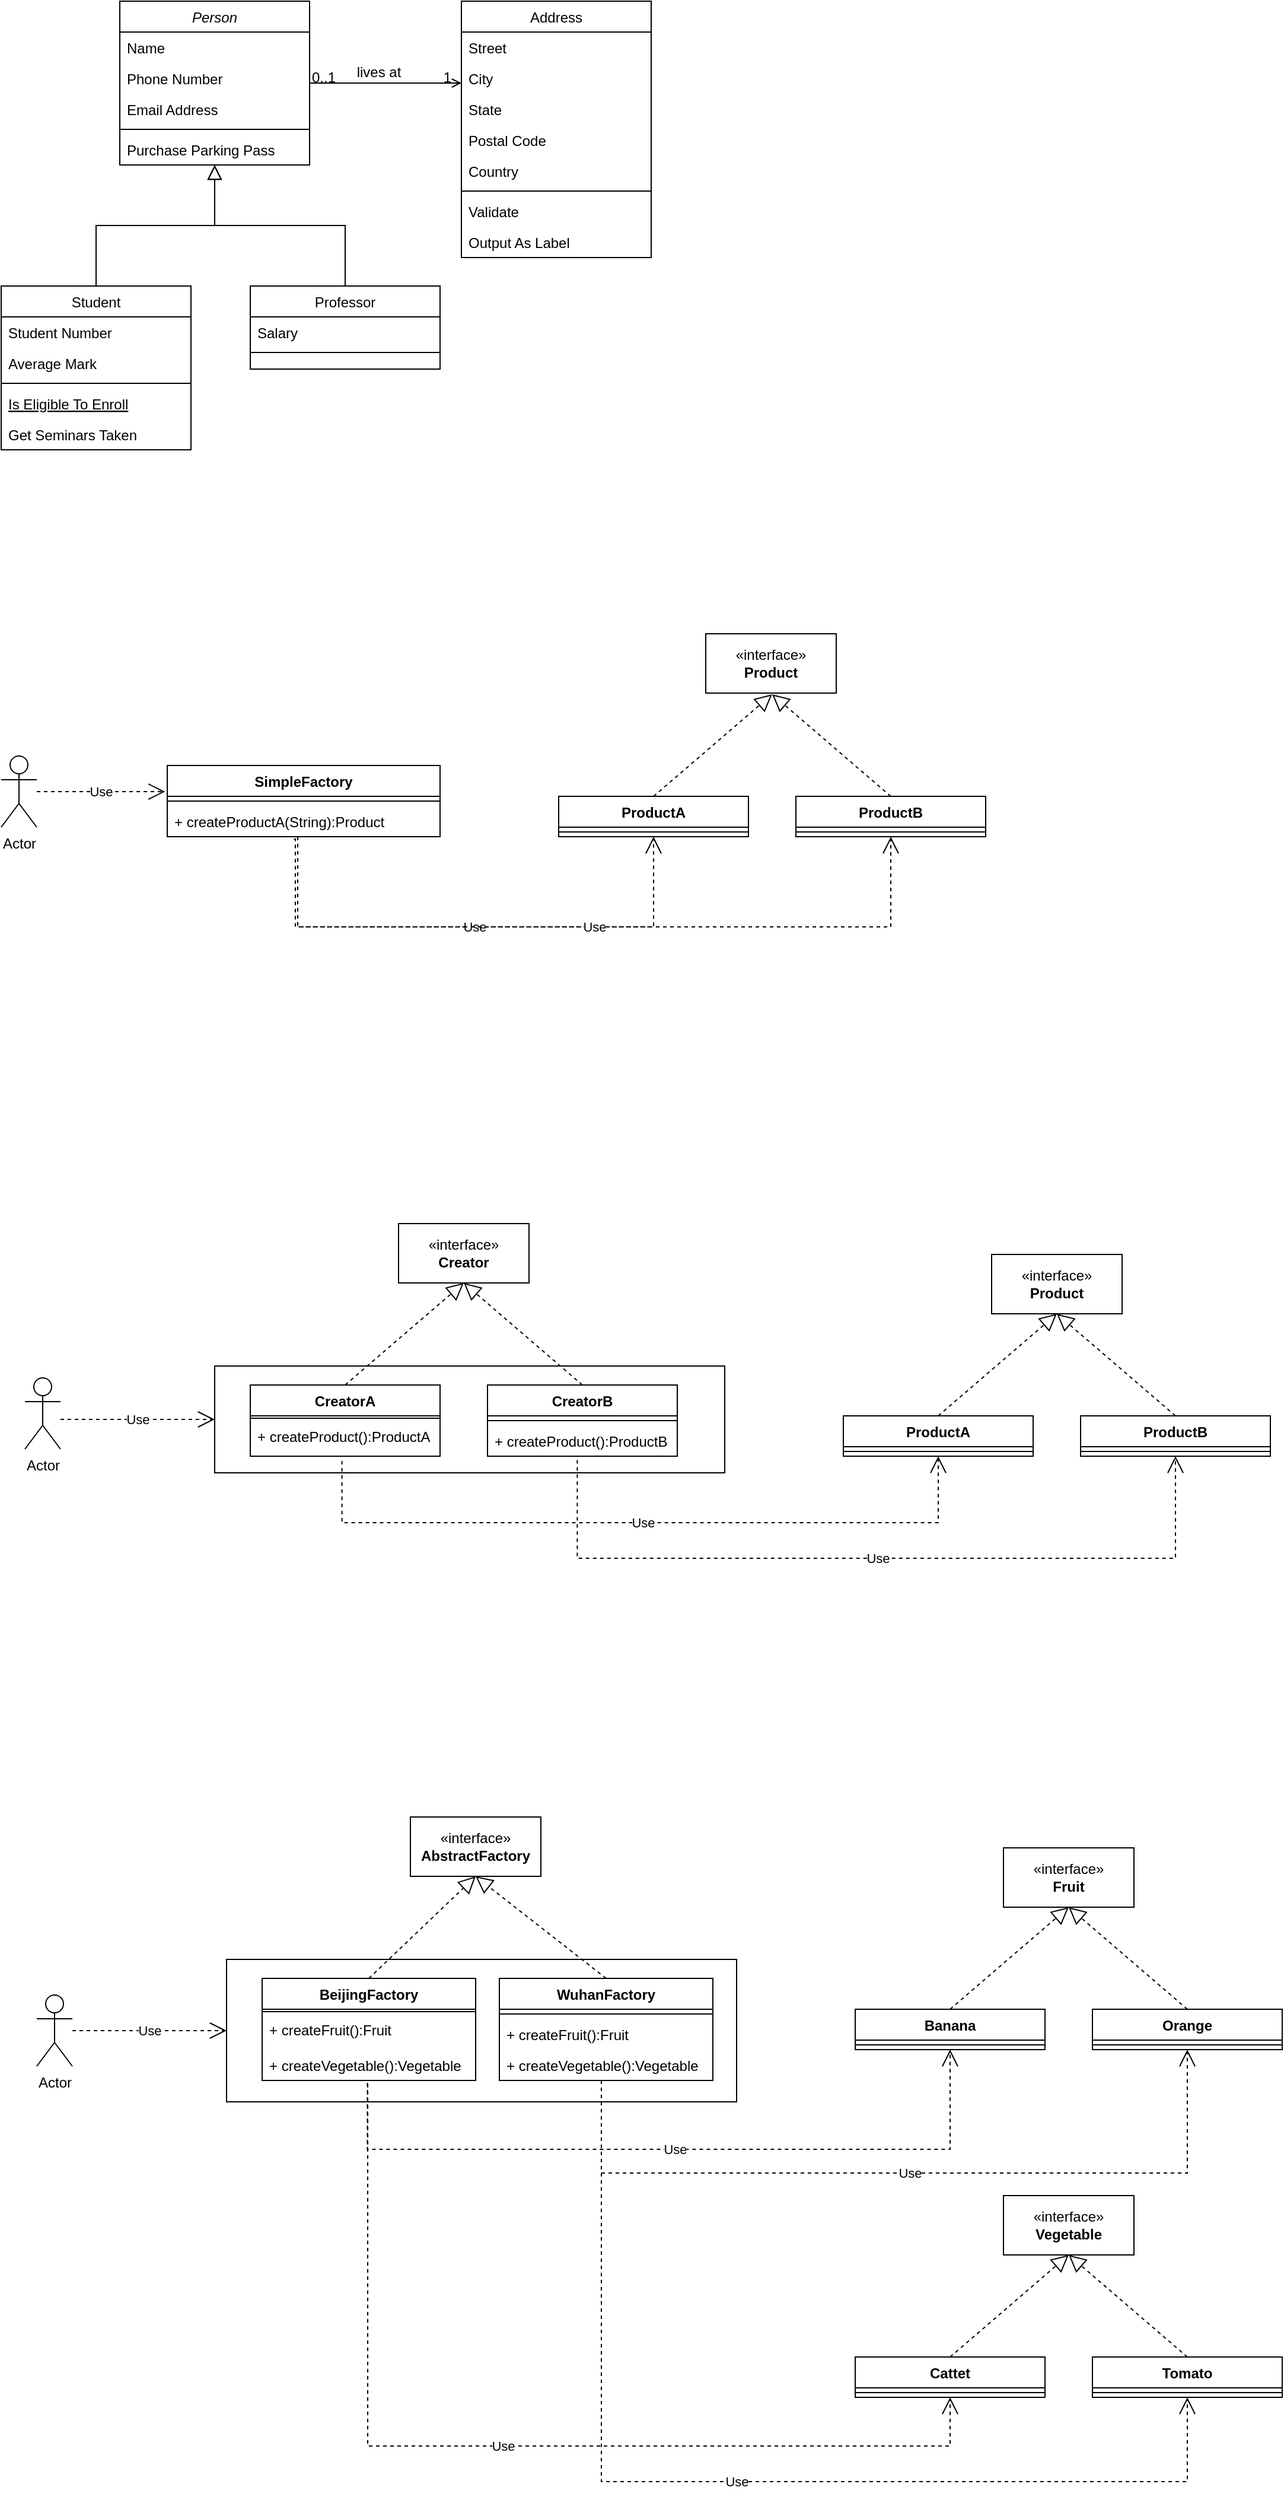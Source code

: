 <mxfile version="21.7.3" type="github">
  <diagram id="C5RBs43oDa-KdzZeNtuy" name="Page-1">
    <mxGraphModel dx="1302" dy="718" grid="1" gridSize="10" guides="1" tooltips="1" connect="1" arrows="1" fold="1" page="1" pageScale="1" pageWidth="827" pageHeight="1169" math="0" shadow="0">
      <root>
        <mxCell id="WIyWlLk6GJQsqaUBKTNV-0" />
        <mxCell id="WIyWlLk6GJQsqaUBKTNV-1" parent="WIyWlLk6GJQsqaUBKTNV-0" />
        <mxCell id="8jrz5W397zMvniTONTsz-59" value="" style="rounded=0;whiteSpace=wrap;html=1;" vertex="1" parent="WIyWlLk6GJQsqaUBKTNV-1">
          <mxGeometry x="300" y="1270" width="430" height="90" as="geometry" />
        </mxCell>
        <mxCell id="zkfFHV4jXpPFQw0GAbJ--0" value="Person" style="swimlane;fontStyle=2;align=center;verticalAlign=top;childLayout=stackLayout;horizontal=1;startSize=26;horizontalStack=0;resizeParent=1;resizeLast=0;collapsible=1;marginBottom=0;rounded=0;shadow=0;strokeWidth=1;" parent="WIyWlLk6GJQsqaUBKTNV-1" vertex="1">
          <mxGeometry x="220" y="120" width="160" height="138" as="geometry">
            <mxRectangle x="230" y="140" width="160" height="26" as="alternateBounds" />
          </mxGeometry>
        </mxCell>
        <mxCell id="zkfFHV4jXpPFQw0GAbJ--1" value="Name" style="text;align=left;verticalAlign=top;spacingLeft=4;spacingRight=4;overflow=hidden;rotatable=0;points=[[0,0.5],[1,0.5]];portConstraint=eastwest;" parent="zkfFHV4jXpPFQw0GAbJ--0" vertex="1">
          <mxGeometry y="26" width="160" height="26" as="geometry" />
        </mxCell>
        <mxCell id="zkfFHV4jXpPFQw0GAbJ--2" value="Phone Number" style="text;align=left;verticalAlign=top;spacingLeft=4;spacingRight=4;overflow=hidden;rotatable=0;points=[[0,0.5],[1,0.5]];portConstraint=eastwest;rounded=0;shadow=0;html=0;" parent="zkfFHV4jXpPFQw0GAbJ--0" vertex="1">
          <mxGeometry y="52" width="160" height="26" as="geometry" />
        </mxCell>
        <mxCell id="zkfFHV4jXpPFQw0GAbJ--3" value="Email Address" style="text;align=left;verticalAlign=top;spacingLeft=4;spacingRight=4;overflow=hidden;rotatable=0;points=[[0,0.5],[1,0.5]];portConstraint=eastwest;rounded=0;shadow=0;html=0;" parent="zkfFHV4jXpPFQw0GAbJ--0" vertex="1">
          <mxGeometry y="78" width="160" height="26" as="geometry" />
        </mxCell>
        <mxCell id="zkfFHV4jXpPFQw0GAbJ--4" value="" style="line;html=1;strokeWidth=1;align=left;verticalAlign=middle;spacingTop=-1;spacingLeft=3;spacingRight=3;rotatable=0;labelPosition=right;points=[];portConstraint=eastwest;" parent="zkfFHV4jXpPFQw0GAbJ--0" vertex="1">
          <mxGeometry y="104" width="160" height="8" as="geometry" />
        </mxCell>
        <mxCell id="zkfFHV4jXpPFQw0GAbJ--5" value="Purchase Parking Pass" style="text;align=left;verticalAlign=top;spacingLeft=4;spacingRight=4;overflow=hidden;rotatable=0;points=[[0,0.5],[1,0.5]];portConstraint=eastwest;" parent="zkfFHV4jXpPFQw0GAbJ--0" vertex="1">
          <mxGeometry y="112" width="160" height="26" as="geometry" />
        </mxCell>
        <mxCell id="zkfFHV4jXpPFQw0GAbJ--6" value="Student" style="swimlane;fontStyle=0;align=center;verticalAlign=top;childLayout=stackLayout;horizontal=1;startSize=26;horizontalStack=0;resizeParent=1;resizeLast=0;collapsible=1;marginBottom=0;rounded=0;shadow=0;strokeWidth=1;" parent="WIyWlLk6GJQsqaUBKTNV-1" vertex="1">
          <mxGeometry x="120" y="360" width="160" height="138" as="geometry">
            <mxRectangle x="130" y="380" width="160" height="26" as="alternateBounds" />
          </mxGeometry>
        </mxCell>
        <mxCell id="zkfFHV4jXpPFQw0GAbJ--7" value="Student Number" style="text;align=left;verticalAlign=top;spacingLeft=4;spacingRight=4;overflow=hidden;rotatable=0;points=[[0,0.5],[1,0.5]];portConstraint=eastwest;" parent="zkfFHV4jXpPFQw0GAbJ--6" vertex="1">
          <mxGeometry y="26" width="160" height="26" as="geometry" />
        </mxCell>
        <mxCell id="zkfFHV4jXpPFQw0GAbJ--8" value="Average Mark" style="text;align=left;verticalAlign=top;spacingLeft=4;spacingRight=4;overflow=hidden;rotatable=0;points=[[0,0.5],[1,0.5]];portConstraint=eastwest;rounded=0;shadow=0;html=0;" parent="zkfFHV4jXpPFQw0GAbJ--6" vertex="1">
          <mxGeometry y="52" width="160" height="26" as="geometry" />
        </mxCell>
        <mxCell id="zkfFHV4jXpPFQw0GAbJ--9" value="" style="line;html=1;strokeWidth=1;align=left;verticalAlign=middle;spacingTop=-1;spacingLeft=3;spacingRight=3;rotatable=0;labelPosition=right;points=[];portConstraint=eastwest;" parent="zkfFHV4jXpPFQw0GAbJ--6" vertex="1">
          <mxGeometry y="78" width="160" height="8" as="geometry" />
        </mxCell>
        <mxCell id="zkfFHV4jXpPFQw0GAbJ--10" value="Is Eligible To Enroll" style="text;align=left;verticalAlign=top;spacingLeft=4;spacingRight=4;overflow=hidden;rotatable=0;points=[[0,0.5],[1,0.5]];portConstraint=eastwest;fontStyle=4" parent="zkfFHV4jXpPFQw0GAbJ--6" vertex="1">
          <mxGeometry y="86" width="160" height="26" as="geometry" />
        </mxCell>
        <mxCell id="zkfFHV4jXpPFQw0GAbJ--11" value="Get Seminars Taken" style="text;align=left;verticalAlign=top;spacingLeft=4;spacingRight=4;overflow=hidden;rotatable=0;points=[[0,0.5],[1,0.5]];portConstraint=eastwest;" parent="zkfFHV4jXpPFQw0GAbJ--6" vertex="1">
          <mxGeometry y="112" width="160" height="26" as="geometry" />
        </mxCell>
        <mxCell id="zkfFHV4jXpPFQw0GAbJ--12" value="" style="endArrow=block;endSize=10;endFill=0;shadow=0;strokeWidth=1;rounded=0;edgeStyle=elbowEdgeStyle;elbow=vertical;" parent="WIyWlLk6GJQsqaUBKTNV-1" source="zkfFHV4jXpPFQw0GAbJ--6" target="zkfFHV4jXpPFQw0GAbJ--0" edge="1">
          <mxGeometry width="160" relative="1" as="geometry">
            <mxPoint x="200" y="203" as="sourcePoint" />
            <mxPoint x="200" y="203" as="targetPoint" />
          </mxGeometry>
        </mxCell>
        <mxCell id="zkfFHV4jXpPFQw0GAbJ--13" value="Professor" style="swimlane;fontStyle=0;align=center;verticalAlign=top;childLayout=stackLayout;horizontal=1;startSize=26;horizontalStack=0;resizeParent=1;resizeLast=0;collapsible=1;marginBottom=0;rounded=0;shadow=0;strokeWidth=1;" parent="WIyWlLk6GJQsqaUBKTNV-1" vertex="1">
          <mxGeometry x="330" y="360" width="160" height="70" as="geometry">
            <mxRectangle x="340" y="380" width="170" height="26" as="alternateBounds" />
          </mxGeometry>
        </mxCell>
        <mxCell id="zkfFHV4jXpPFQw0GAbJ--14" value="Salary" style="text;align=left;verticalAlign=top;spacingLeft=4;spacingRight=4;overflow=hidden;rotatable=0;points=[[0,0.5],[1,0.5]];portConstraint=eastwest;" parent="zkfFHV4jXpPFQw0GAbJ--13" vertex="1">
          <mxGeometry y="26" width="160" height="26" as="geometry" />
        </mxCell>
        <mxCell id="zkfFHV4jXpPFQw0GAbJ--15" value="" style="line;html=1;strokeWidth=1;align=left;verticalAlign=middle;spacingTop=-1;spacingLeft=3;spacingRight=3;rotatable=0;labelPosition=right;points=[];portConstraint=eastwest;" parent="zkfFHV4jXpPFQw0GAbJ--13" vertex="1">
          <mxGeometry y="52" width="160" height="8" as="geometry" />
        </mxCell>
        <mxCell id="zkfFHV4jXpPFQw0GAbJ--16" value="" style="endArrow=block;endSize=10;endFill=0;shadow=0;strokeWidth=1;rounded=0;edgeStyle=elbowEdgeStyle;elbow=vertical;" parent="WIyWlLk6GJQsqaUBKTNV-1" source="zkfFHV4jXpPFQw0GAbJ--13" target="zkfFHV4jXpPFQw0GAbJ--0" edge="1">
          <mxGeometry width="160" relative="1" as="geometry">
            <mxPoint x="210" y="373" as="sourcePoint" />
            <mxPoint x="310" y="271" as="targetPoint" />
          </mxGeometry>
        </mxCell>
        <mxCell id="zkfFHV4jXpPFQw0GAbJ--17" value="Address" style="swimlane;fontStyle=0;align=center;verticalAlign=top;childLayout=stackLayout;horizontal=1;startSize=26;horizontalStack=0;resizeParent=1;resizeLast=0;collapsible=1;marginBottom=0;rounded=0;shadow=0;strokeWidth=1;" parent="WIyWlLk6GJQsqaUBKTNV-1" vertex="1">
          <mxGeometry x="508" y="120" width="160" height="216" as="geometry">
            <mxRectangle x="550" y="140" width="160" height="26" as="alternateBounds" />
          </mxGeometry>
        </mxCell>
        <mxCell id="zkfFHV4jXpPFQw0GAbJ--18" value="Street" style="text;align=left;verticalAlign=top;spacingLeft=4;spacingRight=4;overflow=hidden;rotatable=0;points=[[0,0.5],[1,0.5]];portConstraint=eastwest;" parent="zkfFHV4jXpPFQw0GAbJ--17" vertex="1">
          <mxGeometry y="26" width="160" height="26" as="geometry" />
        </mxCell>
        <mxCell id="zkfFHV4jXpPFQw0GAbJ--19" value="City" style="text;align=left;verticalAlign=top;spacingLeft=4;spacingRight=4;overflow=hidden;rotatable=0;points=[[0,0.5],[1,0.5]];portConstraint=eastwest;rounded=0;shadow=0;html=0;" parent="zkfFHV4jXpPFQw0GAbJ--17" vertex="1">
          <mxGeometry y="52" width="160" height="26" as="geometry" />
        </mxCell>
        <mxCell id="zkfFHV4jXpPFQw0GAbJ--20" value="State" style="text;align=left;verticalAlign=top;spacingLeft=4;spacingRight=4;overflow=hidden;rotatable=0;points=[[0,0.5],[1,0.5]];portConstraint=eastwest;rounded=0;shadow=0;html=0;" parent="zkfFHV4jXpPFQw0GAbJ--17" vertex="1">
          <mxGeometry y="78" width="160" height="26" as="geometry" />
        </mxCell>
        <mxCell id="zkfFHV4jXpPFQw0GAbJ--21" value="Postal Code" style="text;align=left;verticalAlign=top;spacingLeft=4;spacingRight=4;overflow=hidden;rotatable=0;points=[[0,0.5],[1,0.5]];portConstraint=eastwest;rounded=0;shadow=0;html=0;" parent="zkfFHV4jXpPFQw0GAbJ--17" vertex="1">
          <mxGeometry y="104" width="160" height="26" as="geometry" />
        </mxCell>
        <mxCell id="zkfFHV4jXpPFQw0GAbJ--22" value="Country" style="text;align=left;verticalAlign=top;spacingLeft=4;spacingRight=4;overflow=hidden;rotatable=0;points=[[0,0.5],[1,0.5]];portConstraint=eastwest;rounded=0;shadow=0;html=0;" parent="zkfFHV4jXpPFQw0GAbJ--17" vertex="1">
          <mxGeometry y="130" width="160" height="26" as="geometry" />
        </mxCell>
        <mxCell id="zkfFHV4jXpPFQw0GAbJ--23" value="" style="line;html=1;strokeWidth=1;align=left;verticalAlign=middle;spacingTop=-1;spacingLeft=3;spacingRight=3;rotatable=0;labelPosition=right;points=[];portConstraint=eastwest;" parent="zkfFHV4jXpPFQw0GAbJ--17" vertex="1">
          <mxGeometry y="156" width="160" height="8" as="geometry" />
        </mxCell>
        <mxCell id="zkfFHV4jXpPFQw0GAbJ--24" value="Validate" style="text;align=left;verticalAlign=top;spacingLeft=4;spacingRight=4;overflow=hidden;rotatable=0;points=[[0,0.5],[1,0.5]];portConstraint=eastwest;" parent="zkfFHV4jXpPFQw0GAbJ--17" vertex="1">
          <mxGeometry y="164" width="160" height="26" as="geometry" />
        </mxCell>
        <mxCell id="zkfFHV4jXpPFQw0GAbJ--25" value="Output As Label" style="text;align=left;verticalAlign=top;spacingLeft=4;spacingRight=4;overflow=hidden;rotatable=0;points=[[0,0.5],[1,0.5]];portConstraint=eastwest;" parent="zkfFHV4jXpPFQw0GAbJ--17" vertex="1">
          <mxGeometry y="190" width="160" height="26" as="geometry" />
        </mxCell>
        <mxCell id="zkfFHV4jXpPFQw0GAbJ--26" value="" style="endArrow=open;shadow=0;strokeWidth=1;rounded=0;endFill=1;edgeStyle=elbowEdgeStyle;elbow=vertical;" parent="WIyWlLk6GJQsqaUBKTNV-1" source="zkfFHV4jXpPFQw0GAbJ--0" target="zkfFHV4jXpPFQw0GAbJ--17" edge="1">
          <mxGeometry x="0.5" y="41" relative="1" as="geometry">
            <mxPoint x="380" y="192" as="sourcePoint" />
            <mxPoint x="540" y="192" as="targetPoint" />
            <mxPoint x="-40" y="32" as="offset" />
          </mxGeometry>
        </mxCell>
        <mxCell id="zkfFHV4jXpPFQw0GAbJ--27" value="0..1" style="resizable=0;align=left;verticalAlign=bottom;labelBackgroundColor=none;fontSize=12;" parent="zkfFHV4jXpPFQw0GAbJ--26" connectable="0" vertex="1">
          <mxGeometry x="-1" relative="1" as="geometry">
            <mxPoint y="4" as="offset" />
          </mxGeometry>
        </mxCell>
        <mxCell id="zkfFHV4jXpPFQw0GAbJ--28" value="1" style="resizable=0;align=right;verticalAlign=bottom;labelBackgroundColor=none;fontSize=12;" parent="zkfFHV4jXpPFQw0GAbJ--26" connectable="0" vertex="1">
          <mxGeometry x="1" relative="1" as="geometry">
            <mxPoint x="-7" y="4" as="offset" />
          </mxGeometry>
        </mxCell>
        <mxCell id="zkfFHV4jXpPFQw0GAbJ--29" value="lives at" style="text;html=1;resizable=0;points=[];;align=center;verticalAlign=middle;labelBackgroundColor=none;rounded=0;shadow=0;strokeWidth=1;fontSize=12;" parent="zkfFHV4jXpPFQw0GAbJ--26" vertex="1" connectable="0">
          <mxGeometry x="0.5" y="49" relative="1" as="geometry">
            <mxPoint x="-38" y="40" as="offset" />
          </mxGeometry>
        </mxCell>
        <mxCell id="8jrz5W397zMvniTONTsz-5" value="SimpleFactory" style="swimlane;fontStyle=1;align=center;verticalAlign=top;childLayout=stackLayout;horizontal=1;startSize=26;horizontalStack=0;resizeParent=1;resizeParentMax=0;resizeLast=0;collapsible=1;marginBottom=0;whiteSpace=wrap;html=1;" vertex="1" parent="WIyWlLk6GJQsqaUBKTNV-1">
          <mxGeometry x="260" y="764" width="230" height="60" as="geometry" />
        </mxCell>
        <mxCell id="8jrz5W397zMvniTONTsz-7" value="" style="line;strokeWidth=1;fillColor=none;align=left;verticalAlign=middle;spacingTop=-1;spacingLeft=3;spacingRight=3;rotatable=0;labelPosition=right;points=[];portConstraint=eastwest;strokeColor=inherit;" vertex="1" parent="8jrz5W397zMvniTONTsz-5">
          <mxGeometry y="26" width="230" height="8" as="geometry" />
        </mxCell>
        <mxCell id="8jrz5W397zMvniTONTsz-8" value="+&amp;nbsp;createProductA(String):Product" style="text;strokeColor=none;fillColor=none;align=left;verticalAlign=top;spacingLeft=4;spacingRight=4;overflow=hidden;rotatable=0;points=[[0,0.5],[1,0.5]];portConstraint=eastwest;whiteSpace=wrap;html=1;" vertex="1" parent="8jrz5W397zMvniTONTsz-5">
          <mxGeometry y="34" width="230" height="26" as="geometry" />
        </mxCell>
        <mxCell id="8jrz5W397zMvniTONTsz-13" value="ProductA" style="swimlane;fontStyle=1;align=center;verticalAlign=top;childLayout=stackLayout;horizontal=1;startSize=26;horizontalStack=0;resizeParent=1;resizeParentMax=0;resizeLast=0;collapsible=1;marginBottom=0;whiteSpace=wrap;html=1;" vertex="1" parent="WIyWlLk6GJQsqaUBKTNV-1">
          <mxGeometry x="590" y="790" width="160" height="34" as="geometry" />
        </mxCell>
        <mxCell id="8jrz5W397zMvniTONTsz-14" value="" style="line;strokeWidth=1;fillColor=none;align=left;verticalAlign=middle;spacingTop=-1;spacingLeft=3;spacingRight=3;rotatable=0;labelPosition=right;points=[];portConstraint=eastwest;strokeColor=inherit;" vertex="1" parent="8jrz5W397zMvniTONTsz-13">
          <mxGeometry y="26" width="160" height="8" as="geometry" />
        </mxCell>
        <mxCell id="8jrz5W397zMvniTONTsz-15" value="ProductB" style="swimlane;fontStyle=1;align=center;verticalAlign=top;childLayout=stackLayout;horizontal=1;startSize=26;horizontalStack=0;resizeParent=1;resizeParentMax=0;resizeLast=0;collapsible=1;marginBottom=0;whiteSpace=wrap;html=1;" vertex="1" parent="WIyWlLk6GJQsqaUBKTNV-1">
          <mxGeometry x="790" y="790" width="160" height="34" as="geometry" />
        </mxCell>
        <mxCell id="8jrz5W397zMvniTONTsz-16" value="" style="line;strokeWidth=1;fillColor=none;align=left;verticalAlign=middle;spacingTop=-1;spacingLeft=3;spacingRight=3;rotatable=0;labelPosition=right;points=[];portConstraint=eastwest;strokeColor=inherit;" vertex="1" parent="8jrz5W397zMvniTONTsz-15">
          <mxGeometry y="26" width="160" height="8" as="geometry" />
        </mxCell>
        <mxCell id="8jrz5W397zMvniTONTsz-19" value="" style="endArrow=block;dashed=1;endFill=0;endSize=12;html=1;rounded=0;exitX=0.5;exitY=0;exitDx=0;exitDy=0;entryX=0.5;entryY=1;entryDx=0;entryDy=0;" edge="1" parent="WIyWlLk6GJQsqaUBKTNV-1" source="8jrz5W397zMvniTONTsz-13">
          <mxGeometry width="160" relative="1" as="geometry">
            <mxPoint x="490" y="720" as="sourcePoint" />
            <mxPoint x="770" y="704" as="targetPoint" />
          </mxGeometry>
        </mxCell>
        <mxCell id="8jrz5W397zMvniTONTsz-20" value="" style="endArrow=block;dashed=1;endFill=0;endSize=12;html=1;rounded=0;exitX=0.5;exitY=0;exitDx=0;exitDy=0;entryX=0.5;entryY=1;entryDx=0;entryDy=0;" edge="1" parent="WIyWlLk6GJQsqaUBKTNV-1" source="8jrz5W397zMvniTONTsz-15">
          <mxGeometry width="160" relative="1" as="geometry">
            <mxPoint x="750" y="790" as="sourcePoint" />
            <mxPoint x="770" y="704" as="targetPoint" />
          </mxGeometry>
        </mxCell>
        <mxCell id="8jrz5W397zMvniTONTsz-21" value="Use" style="endArrow=open;endSize=12;dashed=1;html=1;rounded=0;entryX=0.5;entryY=1;entryDx=0;entryDy=0;exitX=0.464;exitY=1.077;exitDx=0;exitDy=0;exitPerimeter=0;edgeStyle=orthogonalEdgeStyle;" edge="1" parent="WIyWlLk6GJQsqaUBKTNV-1" source="8jrz5W397zMvniTONTsz-8" target="8jrz5W397zMvniTONTsz-13">
          <mxGeometry width="160" relative="1" as="geometry">
            <mxPoint x="368.33" y="880.79" as="sourcePoint" />
            <mxPoint x="682" y="880.0" as="targetPoint" />
            <Array as="points">
              <mxPoint x="368" y="826" />
              <mxPoint x="368" y="900" />
              <mxPoint x="670" y="900" />
            </Array>
          </mxGeometry>
        </mxCell>
        <mxCell id="8jrz5W397zMvniTONTsz-22" value="Use" style="endArrow=open;endSize=12;dashed=1;html=1;rounded=0;entryX=0.5;entryY=1;entryDx=0;entryDy=0;edgeStyle=orthogonalEdgeStyle;" edge="1" parent="WIyWlLk6GJQsqaUBKTNV-1" source="8jrz5W397zMvniTONTsz-8" target="8jrz5W397zMvniTONTsz-15">
          <mxGeometry width="160" relative="1" as="geometry">
            <mxPoint x="410" y="942" as="sourcePoint" />
            <mxPoint x="713" y="940" as="targetPoint" />
            <Array as="points">
              <mxPoint x="370" y="900" />
              <mxPoint x="870" y="900" />
            </Array>
          </mxGeometry>
        </mxCell>
        <mxCell id="8jrz5W397zMvniTONTsz-24" value="Actor" style="shape=umlActor;verticalLabelPosition=bottom;verticalAlign=top;html=1;" vertex="1" parent="WIyWlLk6GJQsqaUBKTNV-1">
          <mxGeometry x="120" y="756" width="30" height="60" as="geometry" />
        </mxCell>
        <mxCell id="8jrz5W397zMvniTONTsz-26" value="Use" style="endArrow=open;endSize=12;dashed=1;html=1;rounded=0;entryX=-0.008;entryY=0.367;entryDx=0;entryDy=0;entryPerimeter=0;" edge="1" parent="WIyWlLk6GJQsqaUBKTNV-1" source="8jrz5W397zMvniTONTsz-24" target="8jrz5W397zMvniTONTsz-5">
          <mxGeometry width="160" relative="1" as="geometry">
            <mxPoint x="180" y="880" as="sourcePoint" />
            <mxPoint x="340" y="880" as="targetPoint" />
          </mxGeometry>
        </mxCell>
        <mxCell id="8jrz5W397zMvniTONTsz-29" value="ProductA" style="swimlane;fontStyle=1;align=center;verticalAlign=top;childLayout=stackLayout;horizontal=1;startSize=26;horizontalStack=0;resizeParent=1;resizeParentMax=0;resizeLast=0;collapsible=1;marginBottom=0;whiteSpace=wrap;html=1;" vertex="1" parent="WIyWlLk6GJQsqaUBKTNV-1">
          <mxGeometry x="830" y="1312" width="160" height="34" as="geometry" />
        </mxCell>
        <mxCell id="8jrz5W397zMvniTONTsz-30" value="" style="line;strokeWidth=1;fillColor=none;align=left;verticalAlign=middle;spacingTop=-1;spacingLeft=3;spacingRight=3;rotatable=0;labelPosition=right;points=[];portConstraint=eastwest;strokeColor=inherit;" vertex="1" parent="8jrz5W397zMvniTONTsz-29">
          <mxGeometry y="26" width="160" height="8" as="geometry" />
        </mxCell>
        <mxCell id="8jrz5W397zMvniTONTsz-31" value="ProductB" style="swimlane;fontStyle=1;align=center;verticalAlign=top;childLayout=stackLayout;horizontal=1;startSize=26;horizontalStack=0;resizeParent=1;resizeParentMax=0;resizeLast=0;collapsible=1;marginBottom=0;whiteSpace=wrap;html=1;" vertex="1" parent="WIyWlLk6GJQsqaUBKTNV-1">
          <mxGeometry x="1030" y="1312" width="160" height="34" as="geometry" />
        </mxCell>
        <mxCell id="8jrz5W397zMvniTONTsz-32" value="" style="line;strokeWidth=1;fillColor=none;align=left;verticalAlign=middle;spacingTop=-1;spacingLeft=3;spacingRight=3;rotatable=0;labelPosition=right;points=[];portConstraint=eastwest;strokeColor=inherit;" vertex="1" parent="8jrz5W397zMvniTONTsz-31">
          <mxGeometry y="26" width="160" height="8" as="geometry" />
        </mxCell>
        <mxCell id="8jrz5W397zMvniTONTsz-33" value="" style="endArrow=block;dashed=1;endFill=0;endSize=12;html=1;rounded=0;exitX=0.5;exitY=0;exitDx=0;exitDy=0;entryX=0.5;entryY=1;entryDx=0;entryDy=0;" edge="1" source="8jrz5W397zMvniTONTsz-29" parent="WIyWlLk6GJQsqaUBKTNV-1">
          <mxGeometry width="160" relative="1" as="geometry">
            <mxPoint x="730" y="1242" as="sourcePoint" />
            <mxPoint x="1010" y="1226" as="targetPoint" />
          </mxGeometry>
        </mxCell>
        <mxCell id="8jrz5W397zMvniTONTsz-34" value="" style="endArrow=block;dashed=1;endFill=0;endSize=12;html=1;rounded=0;exitX=0.5;exitY=0;exitDx=0;exitDy=0;entryX=0.5;entryY=1;entryDx=0;entryDy=0;" edge="1" source="8jrz5W397zMvniTONTsz-31" parent="WIyWlLk6GJQsqaUBKTNV-1">
          <mxGeometry width="160" relative="1" as="geometry">
            <mxPoint x="990" y="1312" as="sourcePoint" />
            <mxPoint x="1010" y="1226" as="targetPoint" />
          </mxGeometry>
        </mxCell>
        <mxCell id="8jrz5W397zMvniTONTsz-39" value="«interface»&lt;br&gt;&lt;b&gt;Product&lt;/b&gt;" style="html=1;whiteSpace=wrap;" vertex="1" parent="WIyWlLk6GJQsqaUBKTNV-1">
          <mxGeometry x="955" y="1176" width="110" height="50" as="geometry" />
        </mxCell>
        <mxCell id="8jrz5W397zMvniTONTsz-40" value="«interface»&lt;br&gt;&lt;b&gt;Product&lt;/b&gt;" style="html=1;whiteSpace=wrap;" vertex="1" parent="WIyWlLk6GJQsqaUBKTNV-1">
          <mxGeometry x="714" y="653" width="110" height="50" as="geometry" />
        </mxCell>
        <mxCell id="8jrz5W397zMvniTONTsz-41" value="«interface»&lt;br&gt;&lt;b&gt;Creator&lt;/b&gt;" style="html=1;whiteSpace=wrap;" vertex="1" parent="WIyWlLk6GJQsqaUBKTNV-1">
          <mxGeometry x="455" y="1150" width="110" height="50" as="geometry" />
        </mxCell>
        <mxCell id="8jrz5W397zMvniTONTsz-42" value="CreatorA" style="swimlane;fontStyle=1;align=center;verticalAlign=top;childLayout=stackLayout;horizontal=1;startSize=26;horizontalStack=0;resizeParent=1;resizeParentMax=0;resizeLast=0;collapsible=1;marginBottom=0;whiteSpace=wrap;html=1;" vertex="1" parent="WIyWlLk6GJQsqaUBKTNV-1">
          <mxGeometry x="330" y="1286" width="160" height="60" as="geometry" />
        </mxCell>
        <mxCell id="8jrz5W397zMvniTONTsz-43" value="" style="line;strokeWidth=1;fillColor=none;align=left;verticalAlign=middle;spacingTop=-1;spacingLeft=3;spacingRight=3;rotatable=0;labelPosition=right;points=[];portConstraint=eastwest;strokeColor=inherit;" vertex="1" parent="8jrz5W397zMvniTONTsz-42">
          <mxGeometry y="26" width="160" height="4" as="geometry" />
        </mxCell>
        <mxCell id="8jrz5W397zMvniTONTsz-50" value="+&amp;nbsp;createProduct():ProductA" style="text;strokeColor=none;fillColor=none;align=left;verticalAlign=top;spacingLeft=4;spacingRight=4;overflow=hidden;rotatable=0;points=[[0,0.5],[1,0.5]];portConstraint=eastwest;whiteSpace=wrap;html=1;" vertex="1" parent="8jrz5W397zMvniTONTsz-42">
          <mxGeometry y="30" width="160" height="30" as="geometry" />
        </mxCell>
        <mxCell id="8jrz5W397zMvniTONTsz-44" value="CreatorB" style="swimlane;fontStyle=1;align=center;verticalAlign=top;childLayout=stackLayout;horizontal=1;startSize=26;horizontalStack=0;resizeParent=1;resizeParentMax=0;resizeLast=0;collapsible=1;marginBottom=0;whiteSpace=wrap;html=1;" vertex="1" parent="WIyWlLk6GJQsqaUBKTNV-1">
          <mxGeometry x="530" y="1286" width="160" height="60" as="geometry" />
        </mxCell>
        <mxCell id="8jrz5W397zMvniTONTsz-45" value="" style="line;strokeWidth=1;fillColor=none;align=left;verticalAlign=middle;spacingTop=-1;spacingLeft=3;spacingRight=3;rotatable=0;labelPosition=right;points=[];portConstraint=eastwest;strokeColor=inherit;" vertex="1" parent="8jrz5W397zMvniTONTsz-44">
          <mxGeometry y="26" width="160" height="8" as="geometry" />
        </mxCell>
        <mxCell id="8jrz5W397zMvniTONTsz-52" value="+&amp;nbsp;createProduct():ProductB" style="text;strokeColor=none;fillColor=none;align=left;verticalAlign=top;spacingLeft=4;spacingRight=4;overflow=hidden;rotatable=0;points=[[0,0.5],[1,0.5]];portConstraint=eastwest;whiteSpace=wrap;html=1;" vertex="1" parent="8jrz5W397zMvniTONTsz-44">
          <mxGeometry y="34" width="160" height="26" as="geometry" />
        </mxCell>
        <mxCell id="8jrz5W397zMvniTONTsz-46" value="" style="endArrow=block;dashed=1;endFill=0;endSize=12;html=1;rounded=0;exitX=0.5;exitY=0;exitDx=0;exitDy=0;entryX=0.5;entryY=1;entryDx=0;entryDy=0;" edge="1" source="8jrz5W397zMvniTONTsz-42" parent="WIyWlLk6GJQsqaUBKTNV-1">
          <mxGeometry width="160" relative="1" as="geometry">
            <mxPoint x="230" y="1216" as="sourcePoint" />
            <mxPoint x="510" y="1200" as="targetPoint" />
          </mxGeometry>
        </mxCell>
        <mxCell id="8jrz5W397zMvniTONTsz-47" value="" style="endArrow=block;dashed=1;endFill=0;endSize=12;html=1;rounded=0;exitX=0.5;exitY=0;exitDx=0;exitDy=0;entryX=0.5;entryY=1;entryDx=0;entryDy=0;" edge="1" source="8jrz5W397zMvniTONTsz-44" parent="WIyWlLk6GJQsqaUBKTNV-1">
          <mxGeometry width="160" relative="1" as="geometry">
            <mxPoint x="490" y="1286" as="sourcePoint" />
            <mxPoint x="510" y="1200" as="targetPoint" />
          </mxGeometry>
        </mxCell>
        <mxCell id="8jrz5W397zMvniTONTsz-53" value="Use" style="endArrow=open;endSize=12;dashed=1;html=1;rounded=0;edgeStyle=orthogonalEdgeStyle;exitX=0.483;exitY=1.133;exitDx=0;exitDy=0;exitPerimeter=0;entryX=0.5;entryY=1;entryDx=0;entryDy=0;" edge="1" parent="WIyWlLk6GJQsqaUBKTNV-1" source="8jrz5W397zMvniTONTsz-50" target="8jrz5W397zMvniTONTsz-29">
          <mxGeometry width="160" relative="1" as="geometry">
            <mxPoint x="430" y="1412" as="sourcePoint" />
            <mxPoint x="590" y="1412" as="targetPoint" />
            <Array as="points">
              <mxPoint x="407" y="1402" />
              <mxPoint x="910" y="1402" />
            </Array>
          </mxGeometry>
        </mxCell>
        <mxCell id="8jrz5W397zMvniTONTsz-54" value="Use" style="endArrow=open;endSize=12;dashed=1;html=1;rounded=0;edgeStyle=orthogonalEdgeStyle;exitX=0.473;exitY=1.123;exitDx=0;exitDy=0;exitPerimeter=0;entryX=0.5;entryY=1;entryDx=0;entryDy=0;" edge="1" parent="WIyWlLk6GJQsqaUBKTNV-1" source="8jrz5W397zMvniTONTsz-52" target="8jrz5W397zMvniTONTsz-31">
          <mxGeometry width="160" relative="1" as="geometry">
            <mxPoint x="477" y="1366" as="sourcePoint" />
            <mxPoint x="980" y="1362" as="targetPoint" />
            <Array as="points">
              <mxPoint x="606" y="1432" />
              <mxPoint x="1110" y="1432" />
            </Array>
          </mxGeometry>
        </mxCell>
        <mxCell id="8jrz5W397zMvniTONTsz-55" value="Actor" style="shape=umlActor;verticalLabelPosition=bottom;verticalAlign=top;html=1;" vertex="1" parent="WIyWlLk6GJQsqaUBKTNV-1">
          <mxGeometry x="140" y="1280" width="30" height="60" as="geometry" />
        </mxCell>
        <mxCell id="8jrz5W397zMvniTONTsz-60" value="Use" style="endArrow=open;endSize=12;dashed=1;html=1;rounded=0;entryX=0;entryY=0.5;entryDx=0;entryDy=0;" edge="1" parent="WIyWlLk6GJQsqaUBKTNV-1" target="8jrz5W397zMvniTONTsz-59">
          <mxGeometry width="160" relative="1" as="geometry">
            <mxPoint x="170" y="1315" as="sourcePoint" />
            <mxPoint x="288" y="1315.5" as="targetPoint" />
          </mxGeometry>
        </mxCell>
        <mxCell id="8jrz5W397zMvniTONTsz-61" value="" style="rounded=0;whiteSpace=wrap;html=1;" vertex="1" parent="WIyWlLk6GJQsqaUBKTNV-1">
          <mxGeometry x="310" y="1770" width="430" height="120" as="geometry" />
        </mxCell>
        <mxCell id="8jrz5W397zMvniTONTsz-62" value="Banana" style="swimlane;fontStyle=1;align=center;verticalAlign=top;childLayout=stackLayout;horizontal=1;startSize=26;horizontalStack=0;resizeParent=1;resizeParentMax=0;resizeLast=0;collapsible=1;marginBottom=0;whiteSpace=wrap;html=1;" vertex="1" parent="WIyWlLk6GJQsqaUBKTNV-1">
          <mxGeometry x="840" y="1812" width="160" height="34" as="geometry" />
        </mxCell>
        <mxCell id="8jrz5W397zMvniTONTsz-63" value="" style="line;strokeWidth=1;fillColor=none;align=left;verticalAlign=middle;spacingTop=-1;spacingLeft=3;spacingRight=3;rotatable=0;labelPosition=right;points=[];portConstraint=eastwest;strokeColor=inherit;" vertex="1" parent="8jrz5W397zMvniTONTsz-62">
          <mxGeometry y="26" width="160" height="8" as="geometry" />
        </mxCell>
        <mxCell id="8jrz5W397zMvniTONTsz-64" value="Orange" style="swimlane;fontStyle=1;align=center;verticalAlign=top;childLayout=stackLayout;horizontal=1;startSize=26;horizontalStack=0;resizeParent=1;resizeParentMax=0;resizeLast=0;collapsible=1;marginBottom=0;whiteSpace=wrap;html=1;" vertex="1" parent="WIyWlLk6GJQsqaUBKTNV-1">
          <mxGeometry x="1040" y="1812" width="160" height="34" as="geometry" />
        </mxCell>
        <mxCell id="8jrz5W397zMvniTONTsz-65" value="" style="line;strokeWidth=1;fillColor=none;align=left;verticalAlign=middle;spacingTop=-1;spacingLeft=3;spacingRight=3;rotatable=0;labelPosition=right;points=[];portConstraint=eastwest;strokeColor=inherit;" vertex="1" parent="8jrz5W397zMvniTONTsz-64">
          <mxGeometry y="26" width="160" height="8" as="geometry" />
        </mxCell>
        <mxCell id="8jrz5W397zMvniTONTsz-66" value="" style="endArrow=block;dashed=1;endFill=0;endSize=12;html=1;rounded=0;exitX=0.5;exitY=0;exitDx=0;exitDy=0;entryX=0.5;entryY=1;entryDx=0;entryDy=0;" edge="1" source="8jrz5W397zMvniTONTsz-62" parent="WIyWlLk6GJQsqaUBKTNV-1">
          <mxGeometry width="160" relative="1" as="geometry">
            <mxPoint x="740" y="1742" as="sourcePoint" />
            <mxPoint x="1020" y="1726" as="targetPoint" />
          </mxGeometry>
        </mxCell>
        <mxCell id="8jrz5W397zMvniTONTsz-67" value="" style="endArrow=block;dashed=1;endFill=0;endSize=12;html=1;rounded=0;exitX=0.5;exitY=0;exitDx=0;exitDy=0;entryX=0.5;entryY=1;entryDx=0;entryDy=0;" edge="1" source="8jrz5W397zMvniTONTsz-64" parent="WIyWlLk6GJQsqaUBKTNV-1">
          <mxGeometry width="160" relative="1" as="geometry">
            <mxPoint x="1000" y="1812" as="sourcePoint" />
            <mxPoint x="1020" y="1726" as="targetPoint" />
          </mxGeometry>
        </mxCell>
        <mxCell id="8jrz5W397zMvniTONTsz-68" value="«interface»&lt;br&gt;&lt;b&gt;Fruit&lt;/b&gt;" style="html=1;whiteSpace=wrap;" vertex="1" parent="WIyWlLk6GJQsqaUBKTNV-1">
          <mxGeometry x="965" y="1676" width="110" height="50" as="geometry" />
        </mxCell>
        <mxCell id="8jrz5W397zMvniTONTsz-69" value="«interface»&lt;br&gt;&lt;b&gt;AbstractFactory&lt;/b&gt;" style="html=1;whiteSpace=wrap;" vertex="1" parent="WIyWlLk6GJQsqaUBKTNV-1">
          <mxGeometry x="465" y="1650" width="110" height="50" as="geometry" />
        </mxCell>
        <mxCell id="8jrz5W397zMvniTONTsz-70" value="BeijingFactory" style="swimlane;fontStyle=1;align=center;verticalAlign=top;childLayout=stackLayout;horizontal=1;startSize=26;horizontalStack=0;resizeParent=1;resizeParentMax=0;resizeLast=0;collapsible=1;marginBottom=0;whiteSpace=wrap;html=1;" vertex="1" parent="WIyWlLk6GJQsqaUBKTNV-1">
          <mxGeometry x="340" y="1786" width="180" height="86" as="geometry" />
        </mxCell>
        <mxCell id="8jrz5W397zMvniTONTsz-71" value="" style="line;strokeWidth=1;fillColor=none;align=left;verticalAlign=middle;spacingTop=-1;spacingLeft=3;spacingRight=3;rotatable=0;labelPosition=right;points=[];portConstraint=eastwest;strokeColor=inherit;" vertex="1" parent="8jrz5W397zMvniTONTsz-70">
          <mxGeometry y="26" width="180" height="4" as="geometry" />
        </mxCell>
        <mxCell id="8jrz5W397zMvniTONTsz-72" value="+&amp;nbsp;createFruit():Fruit" style="text;strokeColor=none;fillColor=none;align=left;verticalAlign=top;spacingLeft=4;spacingRight=4;overflow=hidden;rotatable=0;points=[[0,0.5],[1,0.5]];portConstraint=eastwest;whiteSpace=wrap;html=1;" vertex="1" parent="8jrz5W397zMvniTONTsz-70">
          <mxGeometry y="30" width="180" height="30" as="geometry" />
        </mxCell>
        <mxCell id="8jrz5W397zMvniTONTsz-82" value="+ createVegetable():Vegetable&amp;nbsp;" style="text;strokeColor=none;fillColor=none;align=left;verticalAlign=top;spacingLeft=4;spacingRight=4;overflow=hidden;rotatable=0;points=[[0,0.5],[1,0.5]];portConstraint=eastwest;whiteSpace=wrap;html=1;" vertex="1" parent="8jrz5W397zMvniTONTsz-70">
          <mxGeometry y="60" width="180" height="26" as="geometry" />
        </mxCell>
        <mxCell id="8jrz5W397zMvniTONTsz-73" value="WuhanFactory" style="swimlane;fontStyle=1;align=center;verticalAlign=top;childLayout=stackLayout;horizontal=1;startSize=26;horizontalStack=0;resizeParent=1;resizeParentMax=0;resizeLast=0;collapsible=1;marginBottom=0;whiteSpace=wrap;html=1;" vertex="1" parent="WIyWlLk6GJQsqaUBKTNV-1">
          <mxGeometry x="540" y="1786" width="180" height="86" as="geometry" />
        </mxCell>
        <mxCell id="8jrz5W397zMvniTONTsz-74" value="" style="line;strokeWidth=1;fillColor=none;align=left;verticalAlign=middle;spacingTop=-1;spacingLeft=3;spacingRight=3;rotatable=0;labelPosition=right;points=[];portConstraint=eastwest;strokeColor=inherit;" vertex="1" parent="8jrz5W397zMvniTONTsz-73">
          <mxGeometry y="26" width="180" height="8" as="geometry" />
        </mxCell>
        <mxCell id="8jrz5W397zMvniTONTsz-75" value="+&amp;nbsp;createFruit():Fruit" style="text;strokeColor=none;fillColor=none;align=left;verticalAlign=top;spacingLeft=4;spacingRight=4;overflow=hidden;rotatable=0;points=[[0,0.5],[1,0.5]];portConstraint=eastwest;whiteSpace=wrap;html=1;" vertex="1" parent="8jrz5W397zMvniTONTsz-73">
          <mxGeometry y="34" width="180" height="26" as="geometry" />
        </mxCell>
        <mxCell id="8jrz5W397zMvniTONTsz-84" value="+ createVegetable():Vegetable&amp;nbsp;" style="text;strokeColor=none;fillColor=none;align=left;verticalAlign=top;spacingLeft=4;spacingRight=4;overflow=hidden;rotatable=0;points=[[0,0.5],[1,0.5]];portConstraint=eastwest;whiteSpace=wrap;html=1;" vertex="1" parent="8jrz5W397zMvniTONTsz-73">
          <mxGeometry y="60" width="180" height="26" as="geometry" />
        </mxCell>
        <mxCell id="8jrz5W397zMvniTONTsz-76" value="" style="endArrow=block;dashed=1;endFill=0;endSize=12;html=1;rounded=0;exitX=0.5;exitY=0;exitDx=0;exitDy=0;entryX=0.5;entryY=1;entryDx=0;entryDy=0;" edge="1" source="8jrz5W397zMvniTONTsz-70" parent="WIyWlLk6GJQsqaUBKTNV-1">
          <mxGeometry width="160" relative="1" as="geometry">
            <mxPoint x="240" y="1716" as="sourcePoint" />
            <mxPoint x="520" y="1700" as="targetPoint" />
          </mxGeometry>
        </mxCell>
        <mxCell id="8jrz5W397zMvniTONTsz-77" value="" style="endArrow=block;dashed=1;endFill=0;endSize=12;html=1;rounded=0;exitX=0.5;exitY=0;exitDx=0;exitDy=0;entryX=0.5;entryY=1;entryDx=0;entryDy=0;" edge="1" source="8jrz5W397zMvniTONTsz-73" parent="WIyWlLk6GJQsqaUBKTNV-1">
          <mxGeometry width="160" relative="1" as="geometry">
            <mxPoint x="500" y="1786" as="sourcePoint" />
            <mxPoint x="520" y="1700" as="targetPoint" />
          </mxGeometry>
        </mxCell>
        <mxCell id="8jrz5W397zMvniTONTsz-80" value="Actor" style="shape=umlActor;verticalLabelPosition=bottom;verticalAlign=top;html=1;" vertex="1" parent="WIyWlLk6GJQsqaUBKTNV-1">
          <mxGeometry x="150" y="1800" width="30" height="60" as="geometry" />
        </mxCell>
        <mxCell id="8jrz5W397zMvniTONTsz-81" value="Use" style="endArrow=open;endSize=12;dashed=1;html=1;rounded=0;entryX=0;entryY=0.5;entryDx=0;entryDy=0;" edge="1" target="8jrz5W397zMvniTONTsz-61" parent="WIyWlLk6GJQsqaUBKTNV-1" source="8jrz5W397zMvniTONTsz-80">
          <mxGeometry width="160" relative="1" as="geometry">
            <mxPoint x="180" y="1815" as="sourcePoint" />
            <mxPoint x="298" y="1815.5" as="targetPoint" />
          </mxGeometry>
        </mxCell>
        <mxCell id="8jrz5W397zMvniTONTsz-85" value="Cattet" style="swimlane;fontStyle=1;align=center;verticalAlign=top;childLayout=stackLayout;horizontal=1;startSize=26;horizontalStack=0;resizeParent=1;resizeParentMax=0;resizeLast=0;collapsible=1;marginBottom=0;whiteSpace=wrap;html=1;" vertex="1" parent="WIyWlLk6GJQsqaUBKTNV-1">
          <mxGeometry x="840" y="2105" width="160" height="34" as="geometry" />
        </mxCell>
        <mxCell id="8jrz5W397zMvniTONTsz-86" value="" style="line;strokeWidth=1;fillColor=none;align=left;verticalAlign=middle;spacingTop=-1;spacingLeft=3;spacingRight=3;rotatable=0;labelPosition=right;points=[];portConstraint=eastwest;strokeColor=inherit;" vertex="1" parent="8jrz5W397zMvniTONTsz-85">
          <mxGeometry y="26" width="160" height="8" as="geometry" />
        </mxCell>
        <mxCell id="8jrz5W397zMvniTONTsz-87" value="Tomato" style="swimlane;fontStyle=1;align=center;verticalAlign=top;childLayout=stackLayout;horizontal=1;startSize=26;horizontalStack=0;resizeParent=1;resizeParentMax=0;resizeLast=0;collapsible=1;marginBottom=0;whiteSpace=wrap;html=1;" vertex="1" parent="WIyWlLk6GJQsqaUBKTNV-1">
          <mxGeometry x="1040" y="2105" width="160" height="34" as="geometry" />
        </mxCell>
        <mxCell id="8jrz5W397zMvniTONTsz-88" value="" style="line;strokeWidth=1;fillColor=none;align=left;verticalAlign=middle;spacingTop=-1;spacingLeft=3;spacingRight=3;rotatable=0;labelPosition=right;points=[];portConstraint=eastwest;strokeColor=inherit;" vertex="1" parent="8jrz5W397zMvniTONTsz-87">
          <mxGeometry y="26" width="160" height="8" as="geometry" />
        </mxCell>
        <mxCell id="8jrz5W397zMvniTONTsz-89" value="" style="endArrow=block;dashed=1;endFill=0;endSize=12;html=1;rounded=0;exitX=0.5;exitY=0;exitDx=0;exitDy=0;entryX=0.5;entryY=1;entryDx=0;entryDy=0;" edge="1" source="8jrz5W397zMvniTONTsz-85" parent="WIyWlLk6GJQsqaUBKTNV-1">
          <mxGeometry width="160" relative="1" as="geometry">
            <mxPoint x="740" y="2035" as="sourcePoint" />
            <mxPoint x="1020" y="2019" as="targetPoint" />
          </mxGeometry>
        </mxCell>
        <mxCell id="8jrz5W397zMvniTONTsz-90" value="" style="endArrow=block;dashed=1;endFill=0;endSize=12;html=1;rounded=0;exitX=0.5;exitY=0;exitDx=0;exitDy=0;entryX=0.5;entryY=1;entryDx=0;entryDy=0;" edge="1" source="8jrz5W397zMvniTONTsz-87" parent="WIyWlLk6GJQsqaUBKTNV-1">
          <mxGeometry width="160" relative="1" as="geometry">
            <mxPoint x="1000" y="2105" as="sourcePoint" />
            <mxPoint x="1020" y="2019" as="targetPoint" />
          </mxGeometry>
        </mxCell>
        <mxCell id="8jrz5W397zMvniTONTsz-91" value="«interface»&lt;br&gt;&lt;b&gt;Vegetable&lt;/b&gt;" style="html=1;whiteSpace=wrap;" vertex="1" parent="WIyWlLk6GJQsqaUBKTNV-1">
          <mxGeometry x="965" y="1969" width="110" height="50" as="geometry" />
        </mxCell>
        <mxCell id="8jrz5W397zMvniTONTsz-92" value="Use" style="endArrow=open;endSize=12;dashed=1;html=1;rounded=0;edgeStyle=orthogonalEdgeStyle;exitX=0.493;exitY=1.077;exitDx=0;exitDy=0;exitPerimeter=0;entryX=0.5;entryY=1;entryDx=0;entryDy=0;" edge="1" parent="WIyWlLk6GJQsqaUBKTNV-1" source="8jrz5W397zMvniTONTsz-82" target="8jrz5W397zMvniTONTsz-62">
          <mxGeometry width="160" relative="1" as="geometry">
            <mxPoint x="470" y="1990" as="sourcePoint" />
            <mxPoint x="630" y="1990" as="targetPoint" />
            <Array as="points">
              <mxPoint x="429" y="1930" />
              <mxPoint x="920" y="1930" />
            </Array>
          </mxGeometry>
        </mxCell>
        <mxCell id="8jrz5W397zMvniTONTsz-93" value="Use" style="endArrow=open;endSize=12;dashed=1;html=1;rounded=0;edgeStyle=orthogonalEdgeStyle;exitX=0.478;exitY=1;exitDx=0;exitDy=0;exitPerimeter=0;entryX=0.5;entryY=1;entryDx=0;entryDy=0;" edge="1" parent="WIyWlLk6GJQsqaUBKTNV-1" source="8jrz5W397zMvniTONTsz-84" target="8jrz5W397zMvniTONTsz-64">
          <mxGeometry width="160" relative="1" as="geometry">
            <mxPoint x="424.67" y="1900" as="sourcePoint" />
            <mxPoint x="915.67" y="1872" as="targetPoint" />
            <Array as="points">
              <mxPoint x="626" y="1950" />
              <mxPoint x="1120" y="1950" />
            </Array>
          </mxGeometry>
        </mxCell>
        <mxCell id="8jrz5W397zMvniTONTsz-95" value="Use" style="endArrow=open;endSize=12;dashed=1;html=1;rounded=0;edgeStyle=orthogonalEdgeStyle;exitX=0.478;exitY=1;exitDx=0;exitDy=0;exitPerimeter=0;entryX=0.5;entryY=1;entryDx=0;entryDy=0;" edge="1" parent="WIyWlLk6GJQsqaUBKTNV-1" target="8jrz5W397zMvniTONTsz-87">
          <mxGeometry width="160" relative="1" as="geometry">
            <mxPoint x="626" y="1872" as="sourcePoint" />
            <mxPoint x="1120" y="1846" as="targetPoint" />
            <Array as="points">
              <mxPoint x="626" y="2210" />
              <mxPoint x="1120" y="2210" />
            </Array>
          </mxGeometry>
        </mxCell>
        <mxCell id="8jrz5W397zMvniTONTsz-96" value="Use" style="endArrow=open;endSize=12;dashed=1;html=1;rounded=0;edgeStyle=orthogonalEdgeStyle;exitX=0.493;exitY=1.077;exitDx=0;exitDy=0;exitPerimeter=0;entryX=0.5;entryY=1;entryDx=0;entryDy=0;" edge="1" parent="WIyWlLk6GJQsqaUBKTNV-1" target="8jrz5W397zMvniTONTsz-85">
          <mxGeometry width="160" relative="1" as="geometry">
            <mxPoint x="429" y="1875" as="sourcePoint" />
            <mxPoint x="920" y="1847" as="targetPoint" />
            <Array as="points">
              <mxPoint x="429" y="2180" />
              <mxPoint x="920" y="2180" />
            </Array>
          </mxGeometry>
        </mxCell>
      </root>
    </mxGraphModel>
  </diagram>
</mxfile>
